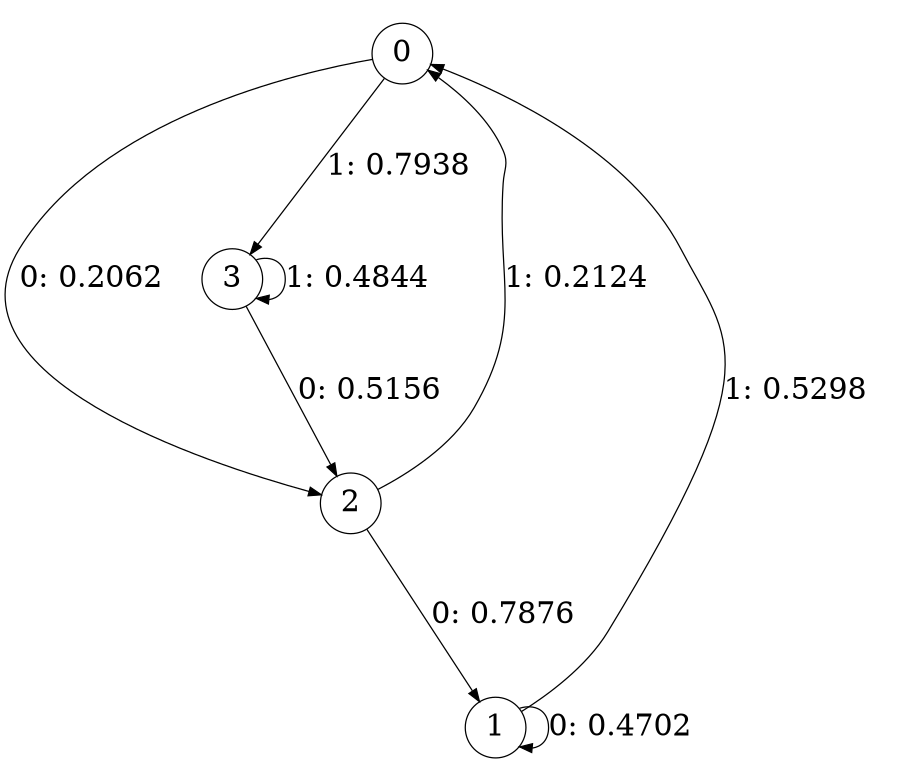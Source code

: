 digraph "ch12faceL2" {
size = "6,8.5";
ratio = "fill";
node [shape = circle];
node [fontsize = 24];
edge [fontsize = 24];
0 -> 2 [label = "0: 0.2062   "];
0 -> 3 [label = "1: 0.7938   "];
1 -> 1 [label = "0: 0.4702   "];
1 -> 0 [label = "1: 0.5298   "];
2 -> 1 [label = "0: 0.7876   "];
2 -> 0 [label = "1: 0.2124   "];
3 -> 2 [label = "0: 0.5156   "];
3 -> 3 [label = "1: 0.4844   "];
}